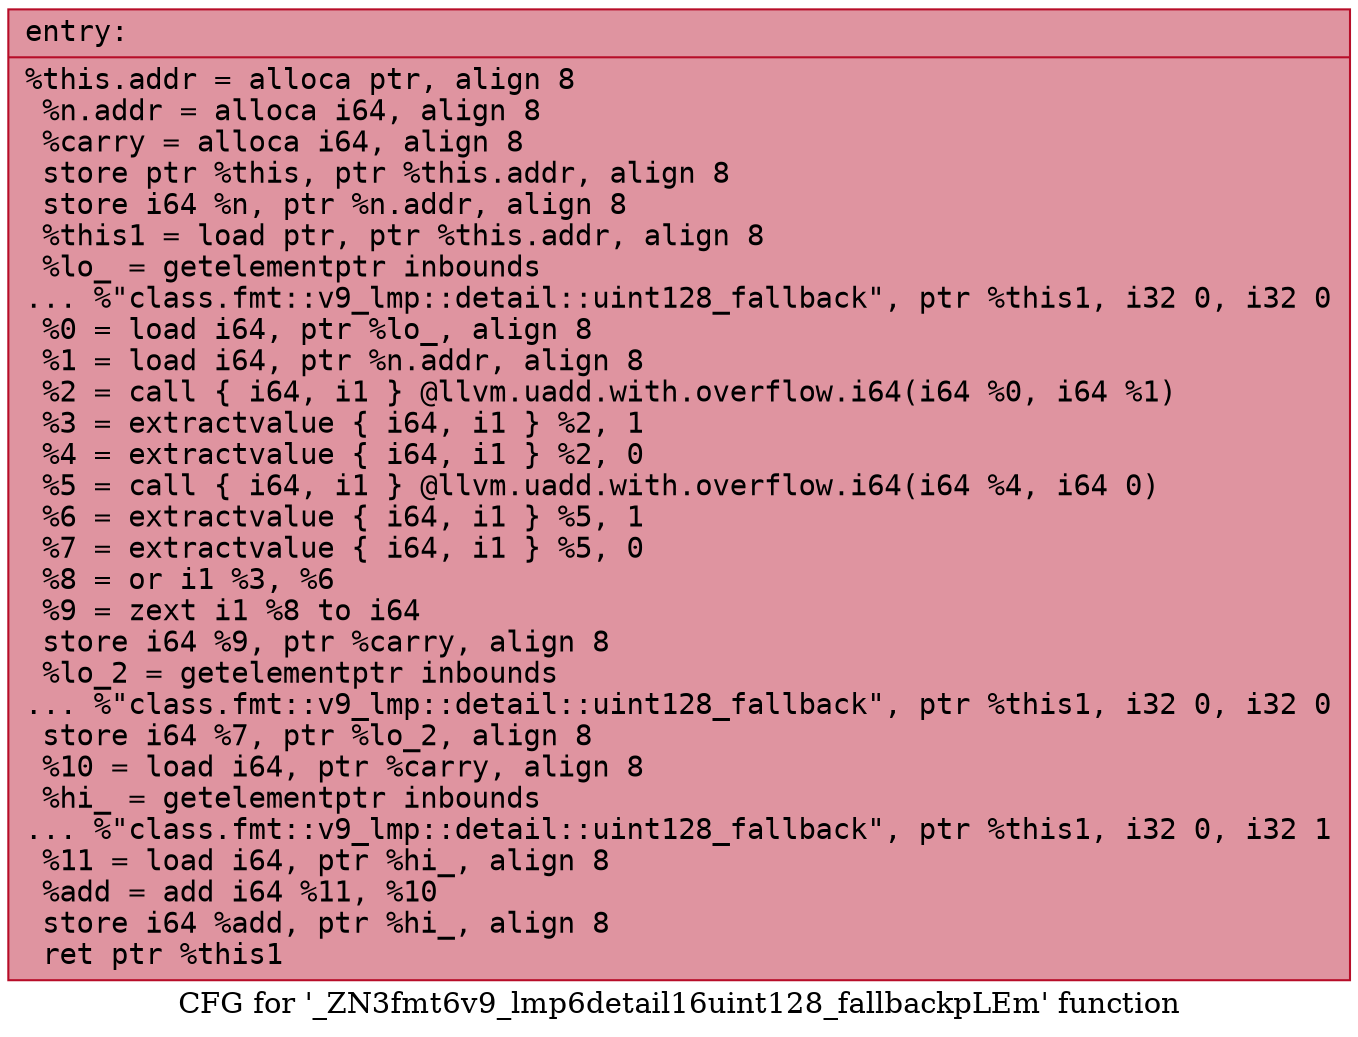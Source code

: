 digraph "CFG for '_ZN3fmt6v9_lmp6detail16uint128_fallbackpLEm' function" {
	label="CFG for '_ZN3fmt6v9_lmp6detail16uint128_fallbackpLEm' function";

	Node0x55fec2feac20 [shape=record,color="#b70d28ff", style=filled, fillcolor="#b70d2870" fontname="Courier",label="{entry:\l|  %this.addr = alloca ptr, align 8\l  %n.addr = alloca i64, align 8\l  %carry = alloca i64, align 8\l  store ptr %this, ptr %this.addr, align 8\l  store i64 %n, ptr %n.addr, align 8\l  %this1 = load ptr, ptr %this.addr, align 8\l  %lo_ = getelementptr inbounds\l... %\"class.fmt::v9_lmp::detail::uint128_fallback\", ptr %this1, i32 0, i32 0\l  %0 = load i64, ptr %lo_, align 8\l  %1 = load i64, ptr %n.addr, align 8\l  %2 = call \{ i64, i1 \} @llvm.uadd.with.overflow.i64(i64 %0, i64 %1)\l  %3 = extractvalue \{ i64, i1 \} %2, 1\l  %4 = extractvalue \{ i64, i1 \} %2, 0\l  %5 = call \{ i64, i1 \} @llvm.uadd.with.overflow.i64(i64 %4, i64 0)\l  %6 = extractvalue \{ i64, i1 \} %5, 1\l  %7 = extractvalue \{ i64, i1 \} %5, 0\l  %8 = or i1 %3, %6\l  %9 = zext i1 %8 to i64\l  store i64 %9, ptr %carry, align 8\l  %lo_2 = getelementptr inbounds\l... %\"class.fmt::v9_lmp::detail::uint128_fallback\", ptr %this1, i32 0, i32 0\l  store i64 %7, ptr %lo_2, align 8\l  %10 = load i64, ptr %carry, align 8\l  %hi_ = getelementptr inbounds\l... %\"class.fmt::v9_lmp::detail::uint128_fallback\", ptr %this1, i32 0, i32 1\l  %11 = load i64, ptr %hi_, align 8\l  %add = add i64 %11, %10\l  store i64 %add, ptr %hi_, align 8\l  ret ptr %this1\l}"];
}
